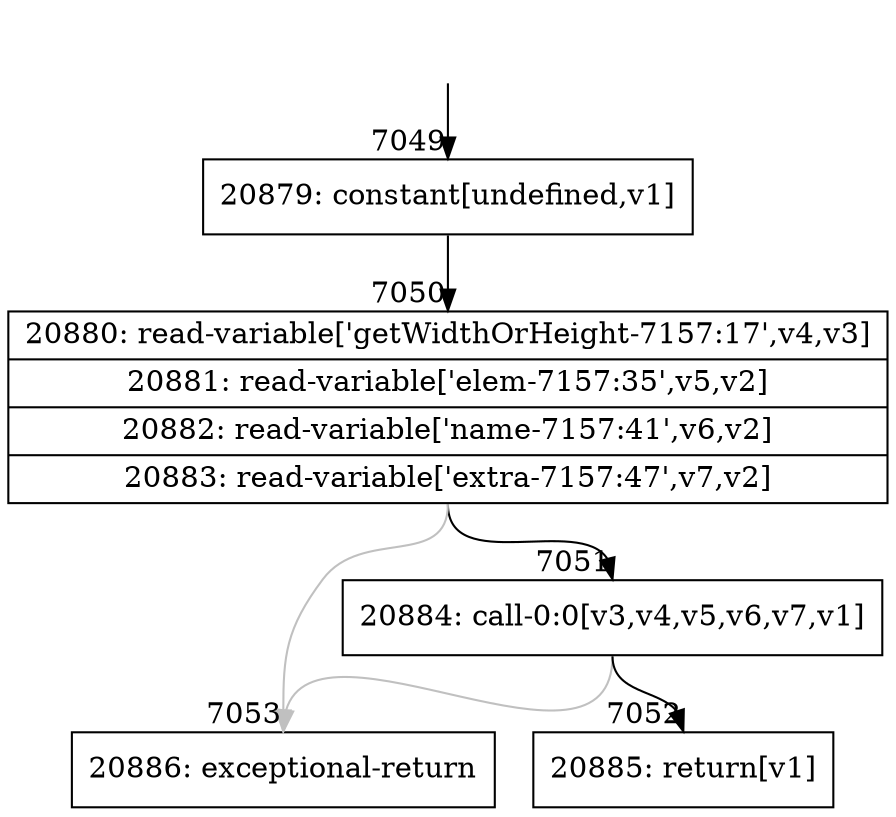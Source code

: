 digraph {
rankdir="TD"
BB_entry441[shape=none,label=""];
BB_entry441 -> BB7049 [tailport=s, headport=n, headlabel="    7049"]
BB7049 [shape=record label="{20879: constant[undefined,v1]}" ] 
BB7049 -> BB7050 [tailport=s, headport=n, headlabel="      7050"]
BB7050 [shape=record label="{20880: read-variable['getWidthOrHeight-7157:17',v4,v3]|20881: read-variable['elem-7157:35',v5,v2]|20882: read-variable['name-7157:41',v6,v2]|20883: read-variable['extra-7157:47',v7,v2]}" ] 
BB7050 -> BB7051 [tailport=s, headport=n, headlabel="      7051"]
BB7050 -> BB7053 [tailport=s, headport=n, color=gray, headlabel="      7053"]
BB7051 [shape=record label="{20884: call-0:0[v3,v4,v5,v6,v7,v1]}" ] 
BB7051 -> BB7052 [tailport=s, headport=n, headlabel="      7052"]
BB7051 -> BB7053 [tailport=s, headport=n, color=gray]
BB7052 [shape=record label="{20885: return[v1]}" ] 
BB7053 [shape=record label="{20886: exceptional-return}" ] 
}
